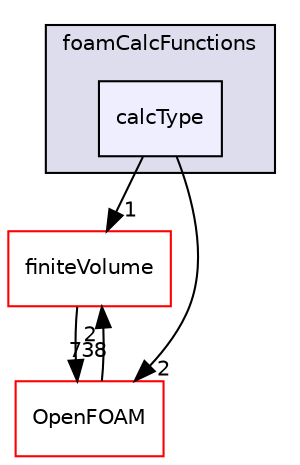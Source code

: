 digraph "src/postProcessing/foamCalcFunctions/calcType" {
  bgcolor=transparent;
  compound=true
  node [ fontsize="10", fontname="Helvetica"];
  edge [ labelfontsize="10", labelfontname="Helvetica"];
  subgraph clusterdir_e8edcdfe104a2a1ceea328e2145ca73e {
    graph [ bgcolor="#ddddee", pencolor="black", label="foamCalcFunctions" fontname="Helvetica", fontsize="10", URL="dir_e8edcdfe104a2a1ceea328e2145ca73e.html"]
  dir_8cc17f8dfc78ec3c29315950341ce9ca [shape=box, label="calcType", style="filled", fillcolor="#eeeeff", pencolor="black", URL="dir_8cc17f8dfc78ec3c29315950341ce9ca.html"];
  }
  dir_9bd15774b555cf7259a6fa18f99fe99b [shape=box label="finiteVolume" color="red" URL="dir_9bd15774b555cf7259a6fa18f99fe99b.html"];
  dir_c5473ff19b20e6ec4dfe5c310b3778a8 [shape=box label="OpenFOAM" color="red" URL="dir_c5473ff19b20e6ec4dfe5c310b3778a8.html"];
  dir_9bd15774b555cf7259a6fa18f99fe99b->dir_c5473ff19b20e6ec4dfe5c310b3778a8 [headlabel="738", labeldistance=1.5 headhref="dir_000898_001898.html"];
  dir_c5473ff19b20e6ec4dfe5c310b3778a8->dir_9bd15774b555cf7259a6fa18f99fe99b [headlabel="2", labeldistance=1.5 headhref="dir_001898_000898.html"];
  dir_8cc17f8dfc78ec3c29315950341ce9ca->dir_9bd15774b555cf7259a6fa18f99fe99b [headlabel="1", labeldistance=1.5 headhref="dir_002473_000898.html"];
  dir_8cc17f8dfc78ec3c29315950341ce9ca->dir_c5473ff19b20e6ec4dfe5c310b3778a8 [headlabel="2", labeldistance=1.5 headhref="dir_002473_001898.html"];
}

